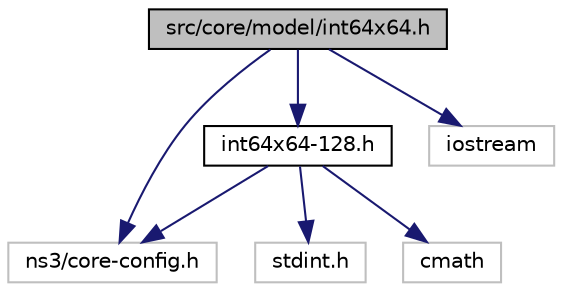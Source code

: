 digraph "src/core/model/int64x64.h"
{
 // LATEX_PDF_SIZE
  edge [fontname="Helvetica",fontsize="10",labelfontname="Helvetica",labelfontsize="10"];
  node [fontname="Helvetica",fontsize="10",shape=record];
  Node1 [label="src/core/model/int64x64.h",height=0.2,width=0.4,color="black", fillcolor="grey75", style="filled", fontcolor="black",tooltip="Declaration of the ns3::int64x64_t type and associated operators."];
  Node1 -> Node2 [color="midnightblue",fontsize="10",style="solid",fontname="Helvetica"];
  Node2 [label="ns3/core-config.h",height=0.2,width=0.4,color="grey75", fillcolor="white", style="filled",tooltip=" "];
  Node1 -> Node3 [color="midnightblue",fontsize="10",style="solid",fontname="Helvetica"];
  Node3 [label="int64x64-128.h",height=0.2,width=0.4,color="black", fillcolor="white", style="filled",URL="$int64x64-128_8h.html",tooltip="Declaration of the ns3::int64x64_t type using a native int128_t type."];
  Node3 -> Node2 [color="midnightblue",fontsize="10",style="solid",fontname="Helvetica"];
  Node3 -> Node4 [color="midnightblue",fontsize="10",style="solid",fontname="Helvetica"];
  Node4 [label="stdint.h",height=0.2,width=0.4,color="grey75", fillcolor="white", style="filled",tooltip=" "];
  Node3 -> Node5 [color="midnightblue",fontsize="10",style="solid",fontname="Helvetica"];
  Node5 [label="cmath",height=0.2,width=0.4,color="grey75", fillcolor="white", style="filled",tooltip=" "];
  Node1 -> Node6 [color="midnightblue",fontsize="10",style="solid",fontname="Helvetica"];
  Node6 [label="iostream",height=0.2,width=0.4,color="grey75", fillcolor="white", style="filled",tooltip=" "];
}
